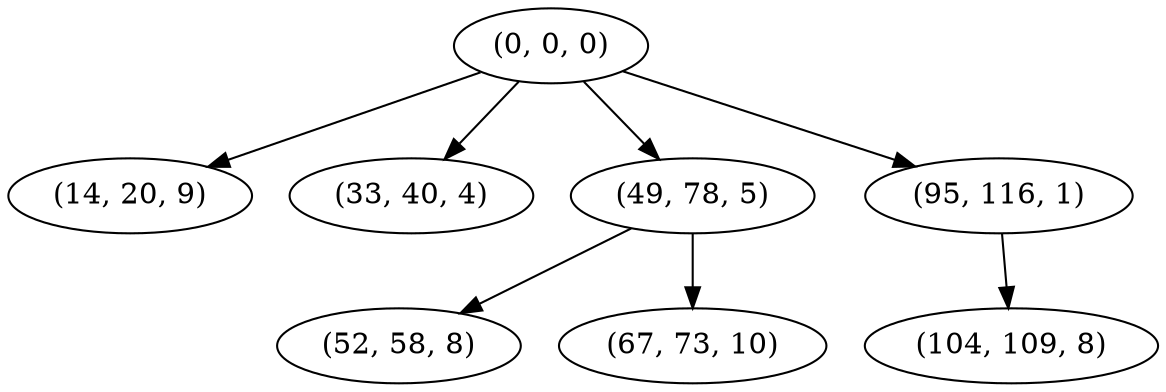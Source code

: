 digraph tree {
    "(0, 0, 0)";
    "(14, 20, 9)";
    "(33, 40, 4)";
    "(49, 78, 5)";
    "(52, 58, 8)";
    "(67, 73, 10)";
    "(95, 116, 1)";
    "(104, 109, 8)";
    "(0, 0, 0)" -> "(14, 20, 9)";
    "(0, 0, 0)" -> "(33, 40, 4)";
    "(0, 0, 0)" -> "(49, 78, 5)";
    "(0, 0, 0)" -> "(95, 116, 1)";
    "(49, 78, 5)" -> "(52, 58, 8)";
    "(49, 78, 5)" -> "(67, 73, 10)";
    "(95, 116, 1)" -> "(104, 109, 8)";
}
